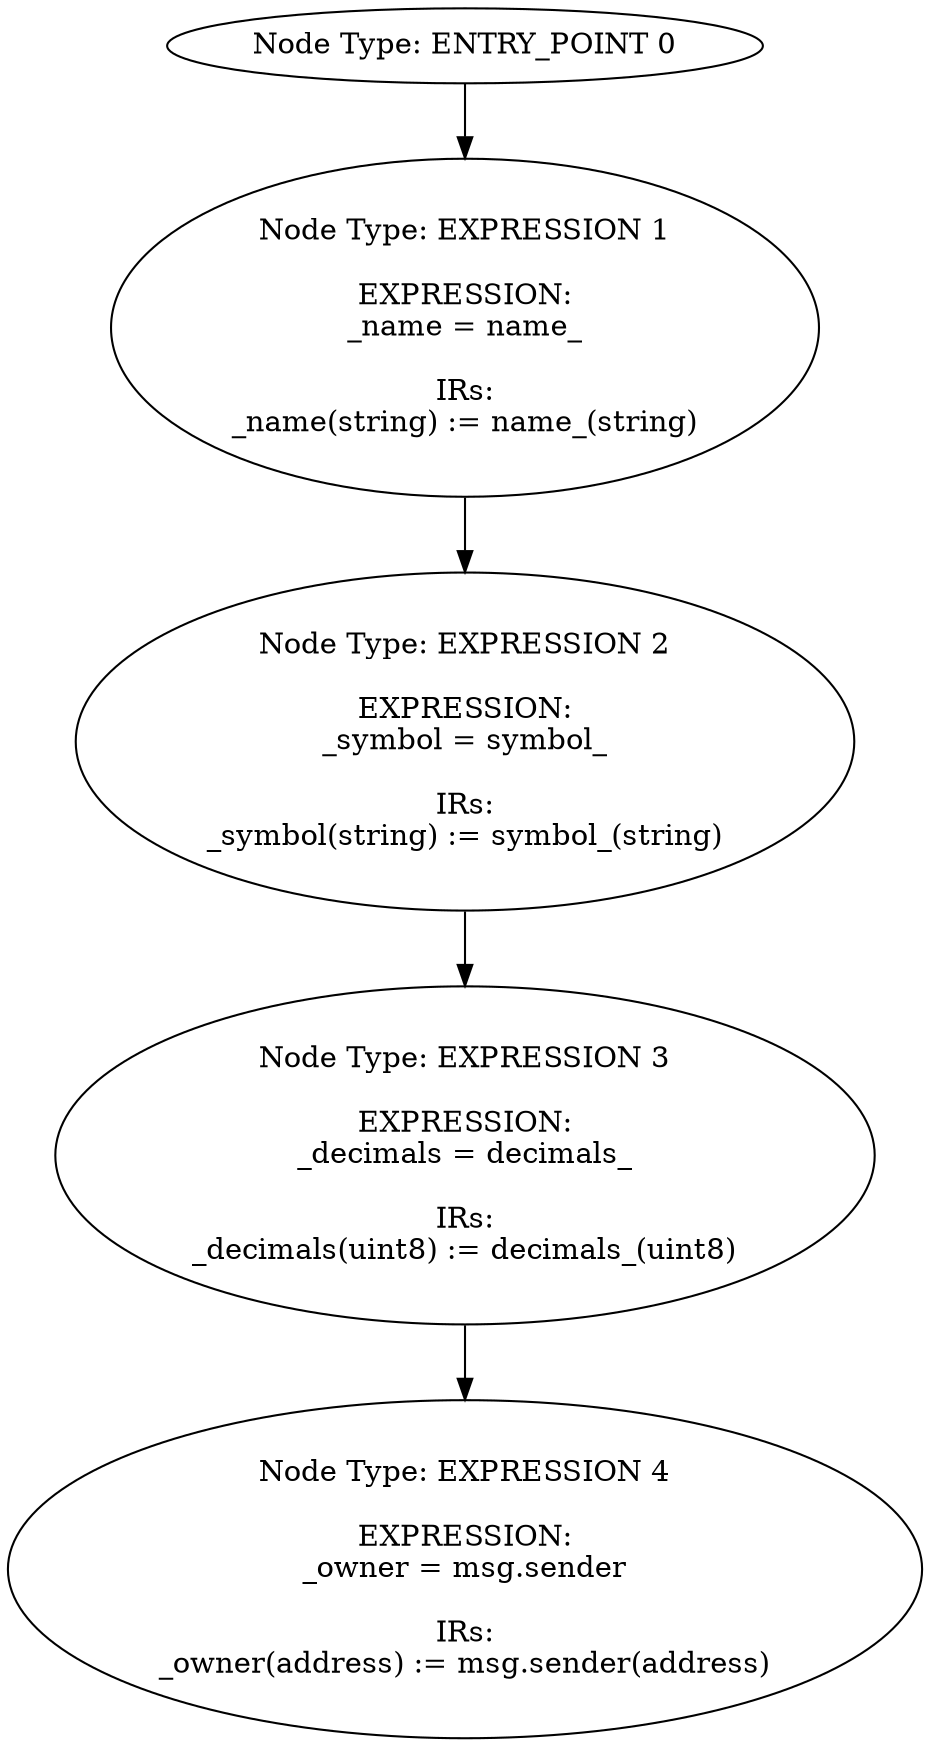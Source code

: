 digraph{
0[label="Node Type: ENTRY_POINT 0
"];
0->1;
1[label="Node Type: EXPRESSION 1

EXPRESSION:
_name = name_

IRs:
_name(string) := name_(string)"];
1->2;
2[label="Node Type: EXPRESSION 2

EXPRESSION:
_symbol = symbol_

IRs:
_symbol(string) := symbol_(string)"];
2->3;
3[label="Node Type: EXPRESSION 3

EXPRESSION:
_decimals = decimals_

IRs:
_decimals(uint8) := decimals_(uint8)"];
3->4;
4[label="Node Type: EXPRESSION 4

EXPRESSION:
_owner = msg.sender

IRs:
_owner(address) := msg.sender(address)"];
}
